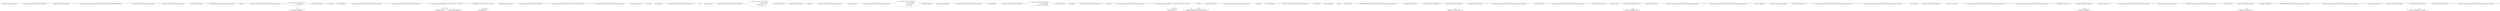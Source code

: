 digraph  {
n64 [label="Nancy.Tests.Unit.Routing.RouteCacheFixture", span=""];
n0 [cluster="Nancy.Tests.Unit.Routing.RouteCacheFixture.RouteCacheFixture()", label="Entry Nancy.Tests.Unit.Routing.RouteCacheFixture.RouteCacheFixture()", span="19-19"];
n1 [cluster="Nancy.Tests.Unit.Routing.RouteCacheFixture.RouteCacheFixture()", label="_FakeModuleCatalog = new FakeModuleCatalog()", span="21-21"];
n2 [cluster="Nancy.Tests.Unit.Routing.RouteCacheFixture.RouteCacheFixture()", label="_RouteCache = new Nancy.Routing.RouteCache(_FakeModuleCatalog, new FakeModuleKeyGenerator(), A.Fake<INancyContextFactory>())", span="23-23"];
n4 [cluster="Nancy.Tests.Fakes.FakeModuleCatalog.FakeModuleCatalog()", label="Entry Nancy.Tests.Fakes.FakeModuleCatalog.FakeModuleCatalog()", span="13-13"];
n3 [cluster="Nancy.Tests.Unit.Routing.RouteCacheFixture.RouteCacheFixture()", label="Exit Nancy.Tests.Unit.Routing.RouteCacheFixture.RouteCacheFixture()", span="19-19"];
n5 [cluster="Nancy.Routing.RouteCache.cstr", label="Entry Nancy.Routing.RouteCache.cstr", span=""];
n6 [cluster="Nancy.Tests.Fakes.FakeModuleKeyGenerator.FakeModuleKeyGenerator()", label="Entry Nancy.Tests.Fakes.FakeModuleKeyGenerator.FakeModuleKeyGenerator()", span="4-4"];
n7 [cluster="Unk.>", label="Entry Unk.>", span=""];
n8 [cluster="Nancy.Tests.Unit.Routing.RouteCacheFixture.Should_Contain_Entries_For_All_Modules()", label="Entry Nancy.Tests.Unit.Routing.RouteCacheFixture.Should_Contain_Entries_For_All_Modules()", span="27-27"];
n9 [cluster="Nancy.Tests.Unit.Routing.RouteCacheFixture.Should_Contain_Entries_For_All_Modules()", label="var routes = from cacheEntry in _RouteCache.Keys\r\n                         select cacheEntry", span="29-30"];
n10 [cluster="Nancy.Tests.Unit.Routing.RouteCacheFixture.Should_Contain_Entries_For_All_Modules()", label="routes.Contains(''1'').ShouldBeTrue()", span="32-32"];
n11 [cluster="Nancy.Tests.Unit.Routing.RouteCacheFixture.Should_Contain_Entries_For_All_Modules()", label="routes.Contains(''2'').ShouldBeTrue()", span="33-33"];
n13 [cluster="Unk.Contains", label="Entry Unk.Contains", span=""];
n14 [cluster="bool.ShouldBeTrue()", label="Entry bool.ShouldBeTrue()", span="85-85"];
n12 [cluster="Nancy.Tests.Unit.Routing.RouteCacheFixture.Should_Contain_Entries_For_All_Modules()", label="Exit Nancy.Tests.Unit.Routing.RouteCacheFixture.Should_Contain_Entries_For_All_Modules()", span="27-27"];
n15 [cluster="Nancy.Tests.Unit.Routing.RouteCacheFixture.Should_Contain_Entries_For_All_Routes()", label="Entry Nancy.Tests.Unit.Routing.RouteCacheFixture.Should_Contain_Entries_For_All_Routes()", span="37-37"];
n16 [cluster="Nancy.Tests.Unit.Routing.RouteCacheFixture.Should_Contain_Entries_For_All_Routes()", label="var total = _FakeModuleCatalog.GetAllModules(new NancyContext()).Sum(nm => nm.Routes.Count())", span="39-39"];
n17 [cluster="Nancy.Tests.Unit.Routing.RouteCacheFixture.Should_Contain_Entries_For_All_Routes()", label="var cacheEntriesTotal = _RouteCache.Values.Sum(c => c.Count())", span="41-41"];
n20 [cluster="Nancy.NancyContext.NancyContext()", label="Entry Nancy.NancyContext.NancyContext()", span="20-20"];
n21 [cluster="Nancy.INancyModuleCatalog.GetAllModules(Nancy.NancyContext)", label="Entry Nancy.INancyModuleCatalog.GetAllModules(Nancy.NancyContext)", span="14-14"];
n22 [cluster="System.Collections.Generic.IEnumerable<TSource>.Sum<TSource>(System.Func<TSource, int>)", label="Entry System.Collections.Generic.IEnumerable<TSource>.Sum<TSource>(System.Func<TSource, int>)", span="0-0"];
n24 [cluster="lambda expression", label="Entry lambda expression", span="39-39"];
n18 [cluster="Nancy.Tests.Unit.Routing.RouteCacheFixture.Should_Contain_Entries_For_All_Routes()", label="cacheEntriesTotal.ShouldEqual(total)", span="43-43"];
n28 [cluster="lambda expression", label="Entry lambda expression", span="41-41"];
n19 [cluster="Nancy.Tests.Unit.Routing.RouteCacheFixture.Should_Contain_Entries_For_All_Routes()", label="Exit Nancy.Tests.Unit.Routing.RouteCacheFixture.Should_Contain_Entries_For_All_Routes()", span="37-37"];
n23 [cluster="object.ShouldEqual(object)", label="Entry object.ShouldEqual(object)", span="95-95"];
n25 [cluster="lambda expression", label="nm.Routes.Count()", span="39-39"];
n26 [cluster="lambda expression", label="Exit lambda expression", span="39-39"];
n27 [cluster="System.Collections.Generic.IEnumerable<TSource>.Count<TSource>()", label="Entry System.Collections.Generic.IEnumerable<TSource>.Count<TSource>()", span="0-0"];
n29 [cluster="lambda expression", label="c.Count()", span="41-41"];
n30 [cluster="lambda expression", label="Exit lambda expression", span="41-41"];
n31 [cluster="Nancy.Tests.Unit.Routing.RouteCacheFixture.Sets_Filter_If_Specified()", label="Entry Nancy.Tests.Unit.Routing.RouteCacheFixture.Sets_Filter_If_Specified()", span="47-47"];
n32 [cluster="Nancy.Tests.Unit.Routing.RouteCacheFixture.Sets_Filter_If_Specified()", label="var routes = from cacheEntry in _RouteCache.Values\r\n                         from route in cacheEntry\r\n                         where route.Item2.Path == ''/filtered''\r\n                         select route.Item2", span="49-52"];
n33 [cluster="Nancy.Tests.Unit.Routing.RouteCacheFixture.Sets_Filter_If_Specified()", label="var filteredRoute = routes.First()", span="54-54"];
n34 [cluster="Nancy.Tests.Unit.Routing.RouteCacheFixture.Sets_Filter_If_Specified()", label="filteredRoute.Condition.ShouldNotBeNull()", span="56-56"];
n36 [cluster="Unk.First", label="Entry Unk.First", span=""];
n35 [cluster="Nancy.Tests.Unit.Routing.RouteCacheFixture.Sets_Filter_If_Specified()", label="Exit Nancy.Tests.Unit.Routing.RouteCacheFixture.Sets_Filter_If_Specified()", span="47-47"];
n37 [cluster="Unk.ShouldNotBeNull", label="Entry Unk.ShouldNotBeNull", span=""];
n38 [cluster="Nancy.Tests.Unit.Routing.RouteCacheFixture.Filter_Is_Null_If_Not_Specified()", label="Entry Nancy.Tests.Unit.Routing.RouteCacheFixture.Filter_Is_Null_If_Not_Specified()", span="60-60"];
n39 [cluster="Nancy.Tests.Unit.Routing.RouteCacheFixture.Filter_Is_Null_If_Not_Specified()", label="var routes = from cacheEntry in _RouteCache.Values\r\n                         from route in cacheEntry\r\n                         where route.Item2.Path == ''/''\r\n                         select route.Item2", span="62-65"];
n40 [cluster="Nancy.Tests.Unit.Routing.RouteCacheFixture.Filter_Is_Null_If_Not_Specified()", label="var filteredRoute = routes.First()", span="67-67"];
n41 [cluster="Nancy.Tests.Unit.Routing.RouteCacheFixture.Filter_Is_Null_If_Not_Specified()", label="filteredRoute.Condition.ShouldBeNull()", span="69-69"];
n42 [cluster="Nancy.Tests.Unit.Routing.RouteCacheFixture.Filter_Is_Null_If_Not_Specified()", label="Exit Nancy.Tests.Unit.Routing.RouteCacheFixture.Filter_Is_Null_If_Not_Specified()", span="60-60"];
n43 [cluster="Unk.ShouldBeNull", label="Entry Unk.ShouldBeNull", span=""];
n44 [cluster="Nancy.Tests.Unit.Routing.RouteCacheFixture.Sets_Method()", label="Entry Nancy.Tests.Unit.Routing.RouteCacheFixture.Sets_Method()", span="73-73"];
n45 [cluster="Nancy.Tests.Unit.Routing.RouteCacheFixture.Sets_Method()", label="var methods = (from cacheEntry in _RouteCache.Values\r\n                          from route in cacheEntry\r\n                          select route.Item2.Method).Distinct()", span="75-77"];
n46 [cluster="Nancy.Tests.Unit.Routing.RouteCacheFixture.Sets_Method()", label="methods.Count().ShouldEqual(4)", span="79-79"];
n48 [cluster="Unk.Distinct", label="Entry Unk.Distinct", span=""];
n47 [cluster="Nancy.Tests.Unit.Routing.RouteCacheFixture.Sets_Method()", label="Exit Nancy.Tests.Unit.Routing.RouteCacheFixture.Sets_Method()", span="73-73"];
n49 [cluster="Unk.Count", label="Entry Unk.Count", span=""];
n50 [cluster="Nancy.Tests.Unit.Routing.RouteCacheFixture.Index_Set_Correctly_In_Cache()", label="Entry Nancy.Tests.Unit.Routing.RouteCacheFixture.Index_Set_Correctly_In_Cache()", span="83-83"];
n51 [cluster="Nancy.Tests.Unit.Routing.RouteCacheFixture.Index_Set_Correctly_In_Cache()", label="var routes = _FakeModuleCatalog.GetModuleByKey(''1'', new NancyContext()).Routes.Select(r => r.Description)", span="85-85"];
n52 [cluster="Nancy.Tests.Unit.Routing.RouteCacheFixture.Index_Set_Correctly_In_Cache()", label="var cachedRoutes = _RouteCache[''1'']", span="87-87"];
n57 [cluster="Nancy.INancyModuleCatalog.GetModuleByKey(string, Nancy.NancyContext)", label="Entry Nancy.INancyModuleCatalog.GetModuleByKey(string, Nancy.NancyContext)", span="22-22"];
n58 [cluster="Unk.Select", label="Entry Unk.Select", span=""];
n61 [cluster="lambda expression", label="Entry lambda expression", span="85-85"];
n55 [cluster="Nancy.Tests.Unit.Routing.RouteCacheFixture.Index_Set_Correctly_In_Cache()", label="cachedRoute.Item2.ShouldBeSameAs(routes.ElementAt(index))", span="92-92"];
n53 [cluster="Nancy.Tests.Unit.Routing.RouteCacheFixture.Index_Set_Correctly_In_Cache()", label=cachedRoutes, span="89-89"];
n54 [cluster="Nancy.Tests.Unit.Routing.RouteCacheFixture.Index_Set_Correctly_In_Cache()", label="var index = cachedRoute.Item1", span="91-91"];
n56 [cluster="Nancy.Tests.Unit.Routing.RouteCacheFixture.Index_Set_Correctly_In_Cache()", label="Exit Nancy.Tests.Unit.Routing.RouteCacheFixture.Index_Set_Correctly_In_Cache()", span="83-83"];
n59 [cluster="Unk.ElementAt", label="Entry Unk.ElementAt", span=""];
n60 [cluster="Unk.ShouldBeSameAs", label="Entry Unk.ShouldBeSameAs", span=""];
n62 [cluster="lambda expression", label="r.Description", span="85-85"];
n63 [cluster="lambda expression", label="Exit lambda expression", span="85-85"];
m0_24 [cluster="Nancy.Tests.Unit.Helpers.HttpUtilityFixture.ParseQueryString_handles_duplicate_keys_when_case_sensitive()", file="HttpUtilityFixture.cs", label="Entry Nancy.Tests.Unit.Helpers.HttpUtilityFixture.ParseQueryString_handles_duplicate_keys_when_case_sensitive()", span="53-53"];
m0_25 [cluster="Nancy.Tests.Unit.Helpers.HttpUtilityFixture.ParseQueryString_handles_duplicate_keys_when_case_sensitive()", file="HttpUtilityFixture.cs", label="StaticConfiguration.CaseSensitive = true", span="56-56"];
m0_26 [cluster="Nancy.Tests.Unit.Helpers.HttpUtilityFixture.ParseQueryString_handles_duplicate_keys_when_case_sensitive()", file="HttpUtilityFixture.cs", label="var query = ''key=value&key=value&KEY=VALUE''", span="57-57"];
m0_27 [cluster="Nancy.Tests.Unit.Helpers.HttpUtilityFixture.ParseQueryString_handles_duplicate_keys_when_case_sensitive()", file="HttpUtilityFixture.cs", label="var collection = HttpUtility.ParseQueryString(query)", span="60-60"];
m0_28 [cluster="Nancy.Tests.Unit.Helpers.HttpUtilityFixture.ParseQueryString_handles_duplicate_keys_when_case_sensitive()", file="HttpUtilityFixture.cs", label="collection[''key''].ShouldEqual(''value,value'')", span="63-63"];
m0_29 [cluster="Nancy.Tests.Unit.Helpers.HttpUtilityFixture.ParseQueryString_handles_duplicate_keys_when_case_sensitive()", file="HttpUtilityFixture.cs", label="collection[''KEY''].ShouldEqual(''VALUE'')", span="64-64"];
m0_30 [cluster="Nancy.Tests.Unit.Helpers.HttpUtilityFixture.ParseQueryString_handles_duplicate_keys_when_case_sensitive()", file="HttpUtilityFixture.cs", label="Exit Nancy.Tests.Unit.Helpers.HttpUtilityFixture.ParseQueryString_handles_duplicate_keys_when_case_sensitive()", span="53-53"];
m0_16 [cluster="object.ShouldBeNull()", file="HttpUtilityFixture.cs", label="Entry object.ShouldBeNull()", span="145-145"];
m0_0 [cluster="Nancy.Tests.Unit.Helpers.HttpUtilityFixture.ParseQueryString_respects_case_insensitive_setting()", file="HttpUtilityFixture.cs", label="Entry Nancy.Tests.Unit.Helpers.HttpUtilityFixture.ParseQueryString_respects_case_insensitive_setting()", span="8-8"];
m0_1 [cluster="Nancy.Tests.Unit.Helpers.HttpUtilityFixture.ParseQueryString_respects_case_insensitive_setting()", file="HttpUtilityFixture.cs", label="StaticConfiguration.CaseSensitive = false", span="11-11"];
m0_2 [cluster="Nancy.Tests.Unit.Helpers.HttpUtilityFixture.ParseQueryString_respects_case_insensitive_setting()", file="HttpUtilityFixture.cs", label="var query = ''key=value''", span="12-12"];
m0_3 [cluster="Nancy.Tests.Unit.Helpers.HttpUtilityFixture.ParseQueryString_respects_case_insensitive_setting()", file="HttpUtilityFixture.cs", label="var collection = HttpUtility.ParseQueryString(query)", span="15-15"];
m0_4 [cluster="Nancy.Tests.Unit.Helpers.HttpUtilityFixture.ParseQueryString_respects_case_insensitive_setting()", file="HttpUtilityFixture.cs", label="collection[''key''].ShouldEqual(''value'')", span="18-18"];
m0_5 [cluster="Nancy.Tests.Unit.Helpers.HttpUtilityFixture.ParseQueryString_respects_case_insensitive_setting()", file="HttpUtilityFixture.cs", label="collection[''KEY''].ShouldEqual(''value'')", span="19-19"];
m0_6 [cluster="Nancy.Tests.Unit.Helpers.HttpUtilityFixture.ParseQueryString_respects_case_insensitive_setting()", file="HttpUtilityFixture.cs", label="Exit Nancy.Tests.Unit.Helpers.HttpUtilityFixture.ParseQueryString_respects_case_insensitive_setting()", span="8-8"];
m0_37 [cluster="Nancy.Tests.Unit.Helpers.HttpUtilityFixture.ParseQueryString_handles_duplicate_keys_when_one_has_no_value()", file="HttpUtilityFixture.cs", label="Entry Nancy.Tests.Unit.Helpers.HttpUtilityFixture.ParseQueryString_handles_duplicate_keys_when_one_has_no_value()", span="82-82"];
m0_38 [cluster="Nancy.Tests.Unit.Helpers.HttpUtilityFixture.ParseQueryString_handles_duplicate_keys_when_one_has_no_value()", file="HttpUtilityFixture.cs", label="var query = ''key&key=value''", span="85-85"];
m0_39 [cluster="Nancy.Tests.Unit.Helpers.HttpUtilityFixture.ParseQueryString_handles_duplicate_keys_when_one_has_no_value()", file="HttpUtilityFixture.cs", label="var collection = HttpUtility.ParseQueryString(query)", span="88-88"];
m0_40 [cluster="Nancy.Tests.Unit.Helpers.HttpUtilityFixture.ParseQueryString_handles_duplicate_keys_when_one_has_no_value()", file="HttpUtilityFixture.cs", label="collection[''key''].ShouldEqual(''key,value'')", span="91-91"];
m0_41 [cluster="Nancy.Tests.Unit.Helpers.HttpUtilityFixture.ParseQueryString_handles_duplicate_keys_when_one_has_no_value()", file="HttpUtilityFixture.cs", label="Exit Nancy.Tests.Unit.Helpers.HttpUtilityFixture.ParseQueryString_handles_duplicate_keys_when_one_has_no_value()", span="82-82"];
m0_42 [cluster="Nancy.Tests.Unit.Helpers.HttpUtilityFixture.ParseQueryString_handles_duplicate_keys_when_they_have_no_values()", file="HttpUtilityFixture.cs", label="Entry Nancy.Tests.Unit.Helpers.HttpUtilityFixture.ParseQueryString_handles_duplicate_keys_when_they_have_no_values()", span="95-95"];
m0_43 [cluster="Nancy.Tests.Unit.Helpers.HttpUtilityFixture.ParseQueryString_handles_duplicate_keys_when_they_have_no_values()", file="HttpUtilityFixture.cs", label="var query = ''key&key''", span="98-98"];
m0_44 [cluster="Nancy.Tests.Unit.Helpers.HttpUtilityFixture.ParseQueryString_handles_duplicate_keys_when_they_have_no_values()", file="HttpUtilityFixture.cs", label="var collection = HttpUtility.ParseQueryString(query)", span="101-101"];
m0_45 [cluster="Nancy.Tests.Unit.Helpers.HttpUtilityFixture.ParseQueryString_handles_duplicate_keys_when_they_have_no_values()", color=green, community=0, file="HttpUtilityFixture.cs", label="collection[''key''].ShouldEqual(''key,key'')", prediction=0, span="108-108"];
m0_46 [cluster="Nancy.Tests.Unit.Helpers.HttpUtilityFixture.ParseQueryString_handles_duplicate_keys_when_they_have_no_values()", file="HttpUtilityFixture.cs", label="Exit Nancy.Tests.Unit.Helpers.HttpUtilityFixture.ParseQueryString_handles_duplicate_keys_when_they_have_no_values()", span="95-95"];
m0_9 [cluster="Nancy.Tests.Unit.Helpers.HttpUtilityFixture.ParseQueryString_respects_case_sensitive_setting()", file="HttpUtilityFixture.cs", label="Entry Nancy.Tests.Unit.Helpers.HttpUtilityFixture.ParseQueryString_respects_case_sensitive_setting()", span="23-23"];
m0_10 [cluster="Nancy.Tests.Unit.Helpers.HttpUtilityFixture.ParseQueryString_respects_case_sensitive_setting()", file="HttpUtilityFixture.cs", label="StaticConfiguration.CaseSensitive = true", span="26-26"];
m0_12 [cluster="Nancy.Tests.Unit.Helpers.HttpUtilityFixture.ParseQueryString_respects_case_sensitive_setting()", file="HttpUtilityFixture.cs", label="var collection = HttpUtility.ParseQueryString(query)", span="30-30"];
m0_13 [cluster="Nancy.Tests.Unit.Helpers.HttpUtilityFixture.ParseQueryString_respects_case_sensitive_setting()", file="HttpUtilityFixture.cs", label="collection[''key''].ShouldEqual(''value'')", span="33-33"];
m0_14 [cluster="Nancy.Tests.Unit.Helpers.HttpUtilityFixture.ParseQueryString_respects_case_sensitive_setting()", file="HttpUtilityFixture.cs", label="collection[''KEY''].ShouldBeNull()", span="34-34"];
m0_15 [cluster="Nancy.Tests.Unit.Helpers.HttpUtilityFixture.ParseQueryString_respects_case_sensitive_setting()", file="HttpUtilityFixture.cs", label="Exit Nancy.Tests.Unit.Helpers.HttpUtilityFixture.ParseQueryString_respects_case_sensitive_setting()", span="23-23"];
m0_7 [cluster="Nancy.Helpers.HttpUtility.ParseQueryString(string)", file="HttpUtilityFixture.cs", label="Entry Nancy.Helpers.HttpUtility.ParseQueryString(string)", span="682-682"];
m0_31 [cluster="Nancy.Tests.Unit.Helpers.HttpUtilityFixture.ParseQueryString_handles_keys_without_values()", file="HttpUtilityFixture.cs", label="Entry Nancy.Tests.Unit.Helpers.HttpUtilityFixture.ParseQueryString_handles_keys_without_values()", span="68-68"];
m0_32 [cluster="Nancy.Tests.Unit.Helpers.HttpUtilityFixture.ParseQueryString_handles_keys_without_values()", file="HttpUtilityFixture.cs", label="var query = ''key1&key2''", span="71-71"];
m0_33 [cluster="Nancy.Tests.Unit.Helpers.HttpUtilityFixture.ParseQueryString_handles_keys_without_values()", file="HttpUtilityFixture.cs", label="var collection = HttpUtility.ParseQueryString(query)", span="74-74"];
m0_34 [cluster="Nancy.Tests.Unit.Helpers.HttpUtilityFixture.ParseQueryString_handles_keys_without_values()", file="HttpUtilityFixture.cs", label="collection[''key1''].ShouldEqual(''key1'')", span="77-77"];
m0_35 [cluster="Nancy.Tests.Unit.Helpers.HttpUtilityFixture.ParseQueryString_handles_keys_without_values()", file="HttpUtilityFixture.cs", label="collection[''key2''].ShouldEqual(''key2'')", span="78-78"];
m0_36 [cluster="Nancy.Tests.Unit.Helpers.HttpUtilityFixture.ParseQueryString_handles_keys_without_values()", file="HttpUtilityFixture.cs", label="Exit Nancy.Tests.Unit.Helpers.HttpUtilityFixture.ParseQueryString_handles_keys_without_values()", span="68-68"];
m0_17 [cluster="Nancy.Tests.Unit.Helpers.HttpUtilityFixture.ParseQueryString_handles_duplicate_keys_when_case_insensitive()", file="HttpUtilityFixture.cs", label="Entry Nancy.Tests.Unit.Helpers.HttpUtilityFixture.ParseQueryString_handles_duplicate_keys_when_case_insensitive()", span="38-38"];
m0_18 [cluster="Nancy.Tests.Unit.Helpers.HttpUtilityFixture.ParseQueryString_handles_duplicate_keys_when_case_insensitive()", file="HttpUtilityFixture.cs", label="StaticConfiguration.CaseSensitive = false", span="41-41"];
m0_19 [cluster="Nancy.Tests.Unit.Helpers.HttpUtilityFixture.ParseQueryString_handles_duplicate_keys_when_case_insensitive()", file="HttpUtilityFixture.cs", label="var query = ''key=value&key=value&KEY=VALUE''", span="42-42"];
m0_20 [cluster="Nancy.Tests.Unit.Helpers.HttpUtilityFixture.ParseQueryString_handles_duplicate_keys_when_case_insensitive()", file="HttpUtilityFixture.cs", label="var collection = HttpUtility.ParseQueryString(query)", span="45-45"];
m0_21 [cluster="Nancy.Tests.Unit.Helpers.HttpUtilityFixture.ParseQueryString_handles_duplicate_keys_when_case_insensitive()", file="HttpUtilityFixture.cs", label="collection[''key''].ShouldEqual(''value,value,VALUE'')", span="48-48"];
m0_22 [cluster="Nancy.Tests.Unit.Helpers.HttpUtilityFixture.ParseQueryString_handles_duplicate_keys_when_case_insensitive()", file="HttpUtilityFixture.cs", label="collection[''KEY''].ShouldEqual(''value,value,VALUE'')", span="49-49"];
m0_23 [cluster="Nancy.Tests.Unit.Helpers.HttpUtilityFixture.ParseQueryString_handles_duplicate_keys_when_case_insensitive()", file="HttpUtilityFixture.cs", label="Exit Nancy.Tests.Unit.Helpers.HttpUtilityFixture.ParseQueryString_handles_duplicate_keys_when_case_insensitive()", span="38-38"];
n9 -> n11  [color=darkseagreen4, key=1, label=routes, style=dashed];
n16 -> n24  [color=darkseagreen4, key=1, label="lambda expression", style=dashed];
n16 -> n18  [color=darkseagreen4, key=1, label=total, style=dashed];
n17 -> n28  [color=darkseagreen4, key=1, label="lambda expression", style=dashed];
n51 -> n61  [color=darkseagreen4, key=1, label="lambda expression", style=dashed];
n51 -> n55  [color=darkseagreen4, key=1, label=routes, style=dashed];
n53 -> n55  [color=darkseagreen4, key=1, label=cachedRoute, style=dashed];
m0_27 -> m0_29  [color=darkseagreen4, key=1, label=collection, style=dashed];
m0_3 -> m0_5  [color=darkseagreen4, key=1, label=collection, style=dashed];
m0_12 -> m0_14  [color=darkseagreen4, key=1, label=collection, style=dashed];
m0_33 -> m0_35  [color=darkseagreen4, key=1, label=collection, style=dashed];
m0_20 -> m0_22  [color=darkseagreen4, key=1, label=collection, style=dashed];
}
